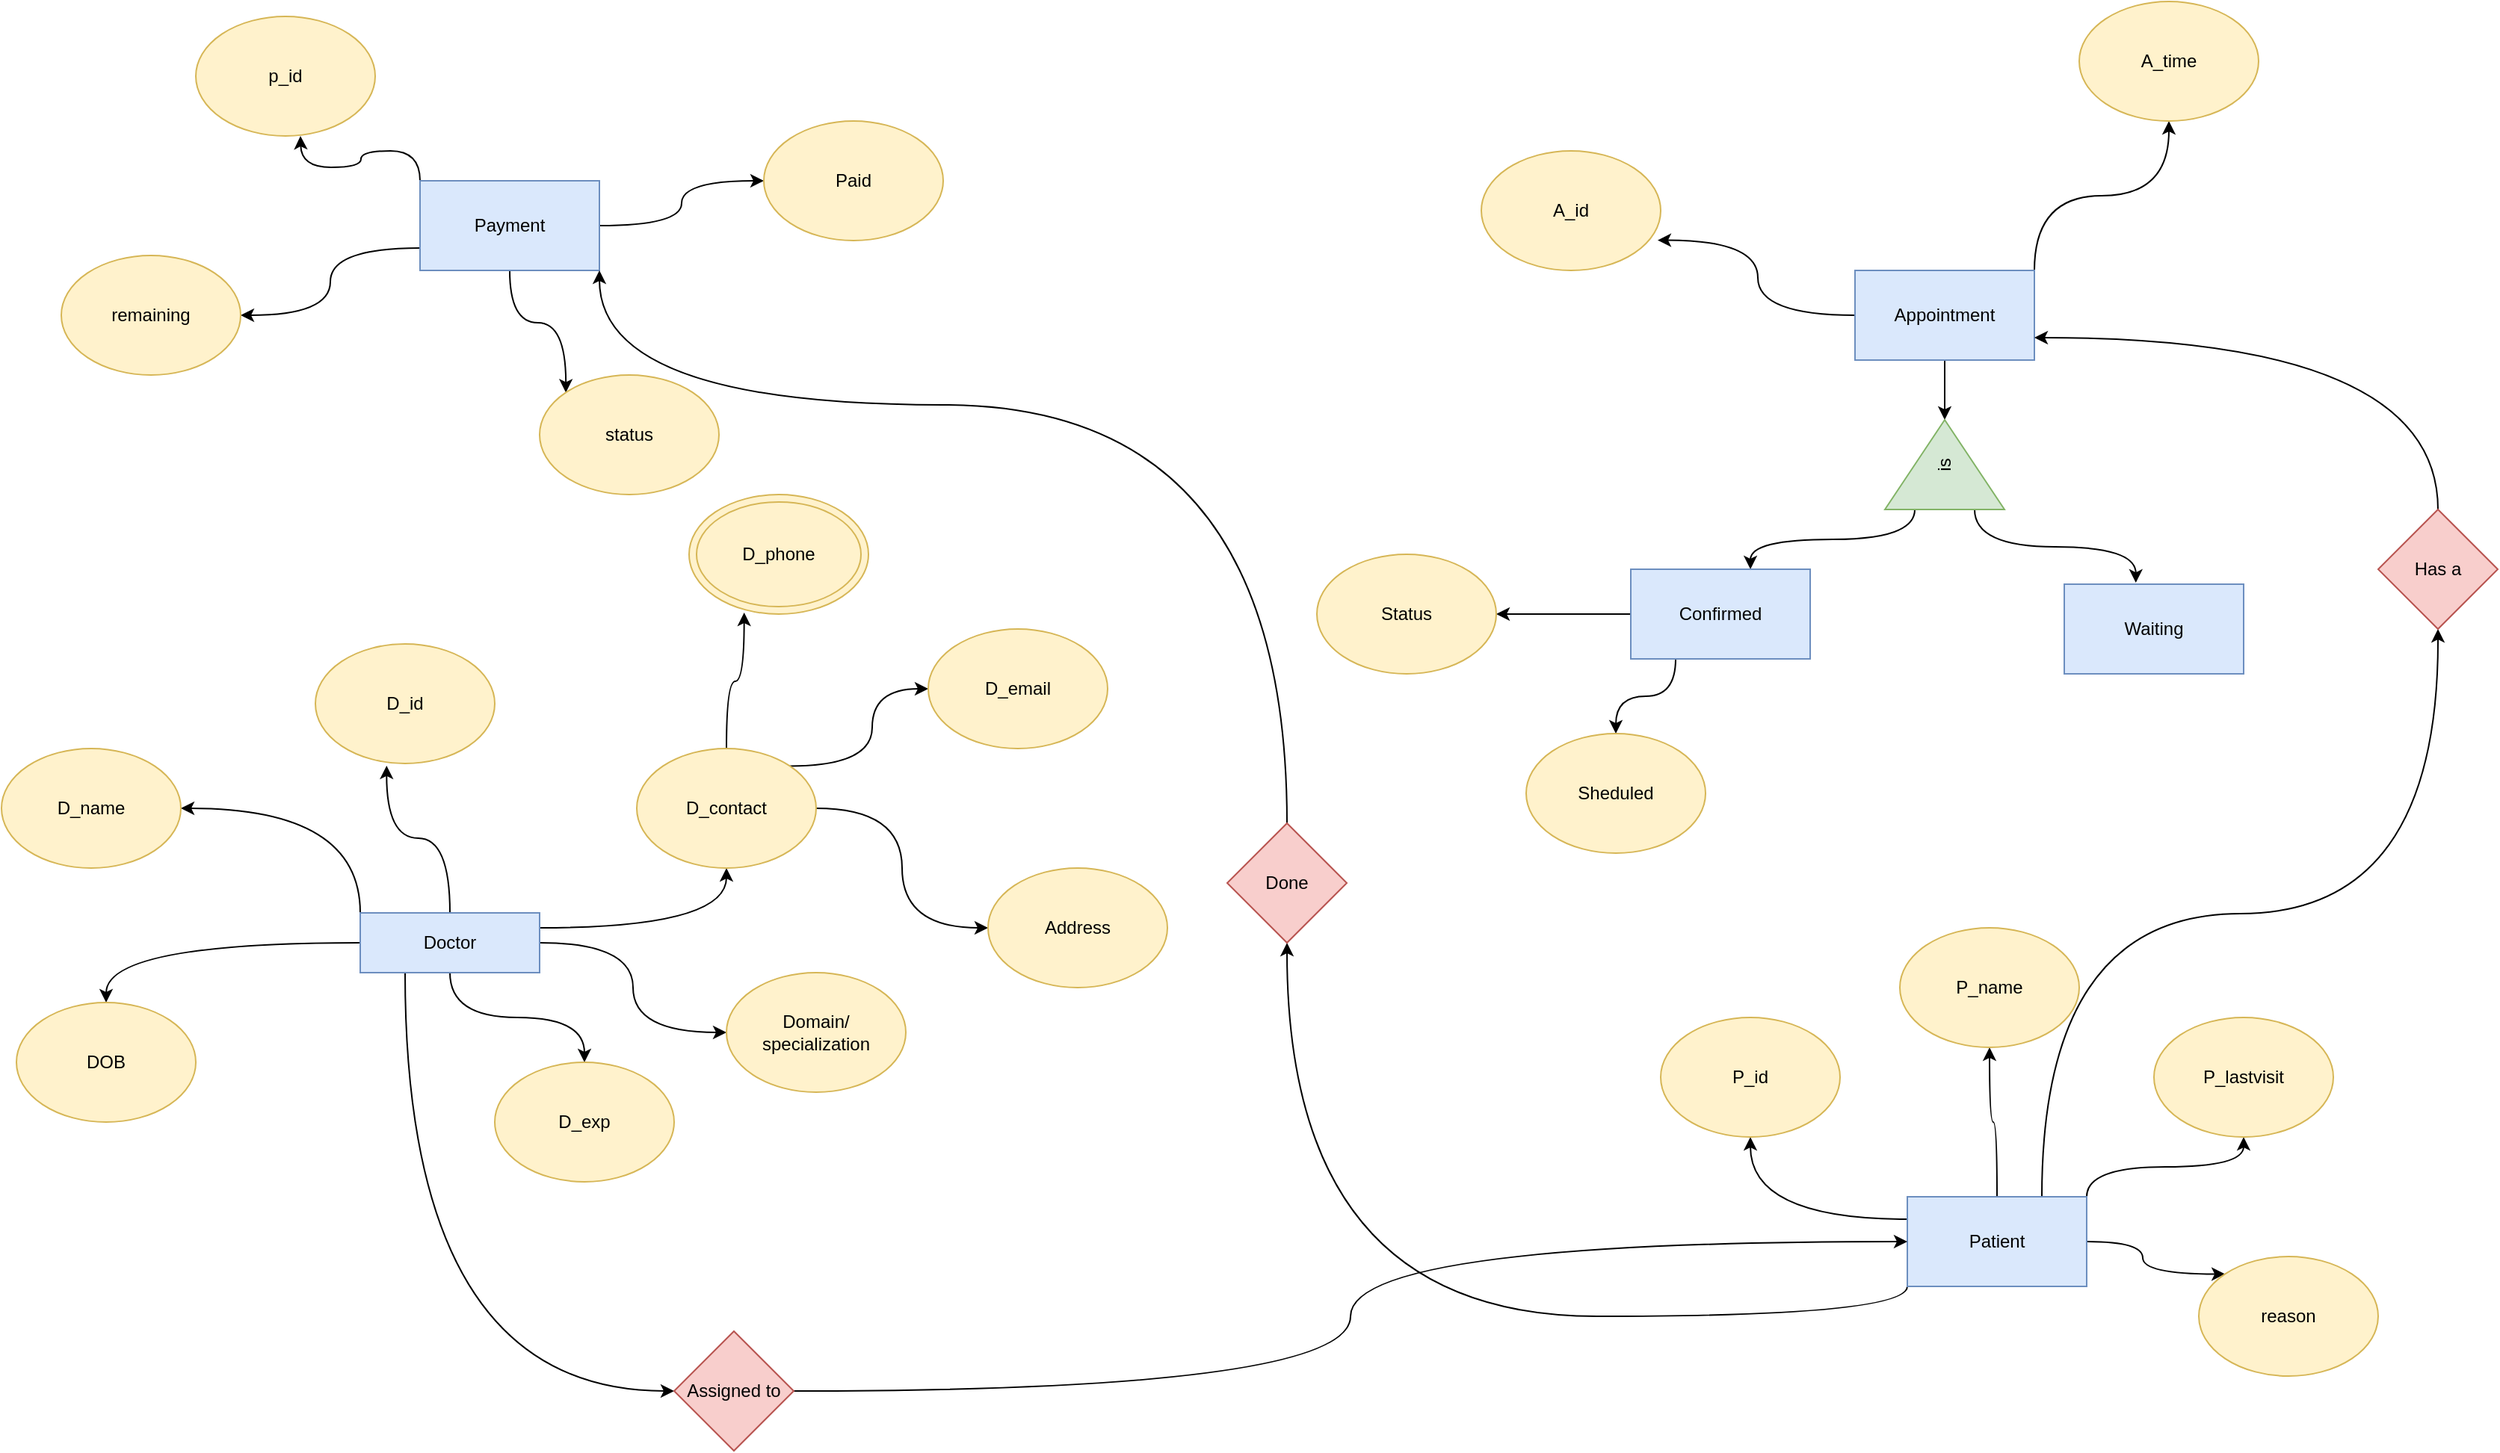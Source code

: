 <mxfile version="20.8.16" type="device"><diagram name="Page-1" id="znpesHBjdVIOOf1CKfk_"><mxGraphModel dx="3152" dy="2447" grid="1" gridSize="10" guides="1" tooltips="1" connect="1" arrows="1" fold="1" page="1" pageScale="1" pageWidth="850" pageHeight="1100" math="0" shadow="0"><root><mxCell id="0"/><mxCell id="1" parent="0"/><mxCell id="liSC0A2Pjnha23eygW6Z-14" style="edgeStyle=orthogonalEdgeStyle;curved=1;rounded=0;orthogonalLoop=1;jettySize=auto;html=1;exitX=0.5;exitY=0;exitDx=0;exitDy=0;entryX=0.397;entryY=1.018;entryDx=0;entryDy=0;entryPerimeter=0;" parent="1" source="liSC0A2Pjnha23eygW6Z-1" target="liSC0A2Pjnha23eygW6Z-3" edge="1"><mxGeometry relative="1" as="geometry"/></mxCell><mxCell id="liSC0A2Pjnha23eygW6Z-15" style="edgeStyle=orthogonalEdgeStyle;curved=1;rounded=0;orthogonalLoop=1;jettySize=auto;html=1;exitX=1;exitY=0.25;exitDx=0;exitDy=0;entryX=0.5;entryY=1;entryDx=0;entryDy=0;" parent="1" source="liSC0A2Pjnha23eygW6Z-1" target="liSC0A2Pjnha23eygW6Z-2" edge="1"><mxGeometry relative="1" as="geometry"/></mxCell><mxCell id="liSC0A2Pjnha23eygW6Z-19" style="edgeStyle=orthogonalEdgeStyle;curved=1;rounded=0;orthogonalLoop=1;jettySize=auto;html=1;exitX=0;exitY=0;exitDx=0;exitDy=0;entryX=1;entryY=0.5;entryDx=0;entryDy=0;" parent="1" source="liSC0A2Pjnha23eygW6Z-1" target="liSC0A2Pjnha23eygW6Z-4" edge="1"><mxGeometry relative="1" as="geometry"/></mxCell><mxCell id="liSC0A2Pjnha23eygW6Z-20" style="edgeStyle=orthogonalEdgeStyle;curved=1;rounded=0;orthogonalLoop=1;jettySize=auto;html=1;exitX=0;exitY=0.5;exitDx=0;exitDy=0;" parent="1" source="liSC0A2Pjnha23eygW6Z-1" target="liSC0A2Pjnha23eygW6Z-5" edge="1"><mxGeometry relative="1" as="geometry"/></mxCell><mxCell id="liSC0A2Pjnha23eygW6Z-21" style="edgeStyle=orthogonalEdgeStyle;curved=1;rounded=0;orthogonalLoop=1;jettySize=auto;html=1;exitX=0.5;exitY=1;exitDx=0;exitDy=0;" parent="1" source="liSC0A2Pjnha23eygW6Z-1" target="liSC0A2Pjnha23eygW6Z-6" edge="1"><mxGeometry relative="1" as="geometry"/></mxCell><mxCell id="liSC0A2Pjnha23eygW6Z-22" style="edgeStyle=orthogonalEdgeStyle;curved=1;rounded=0;orthogonalLoop=1;jettySize=auto;html=1;exitX=1;exitY=0.5;exitDx=0;exitDy=0;" parent="1" source="liSC0A2Pjnha23eygW6Z-1" target="liSC0A2Pjnha23eygW6Z-11" edge="1"><mxGeometry relative="1" as="geometry"/></mxCell><mxCell id="wFcoln-aKwvvUHzd13Xh-40" style="edgeStyle=orthogonalEdgeStyle;curved=1;rounded=0;orthogonalLoop=1;jettySize=auto;html=1;exitX=0.25;exitY=1;exitDx=0;exitDy=0;entryX=0;entryY=0.5;entryDx=0;entryDy=0;" parent="1" source="liSC0A2Pjnha23eygW6Z-1" target="wFcoln-aKwvvUHzd13Xh-39" edge="1"><mxGeometry relative="1" as="geometry"/></mxCell><mxCell id="liSC0A2Pjnha23eygW6Z-1" value="Doctor" style="rounded=0;whiteSpace=wrap;html=1;fillColor=#dae8fc;strokeColor=#6c8ebf;" parent="1" vertex="1"><mxGeometry x="180" y="150" width="120" height="40" as="geometry"/></mxCell><mxCell id="liSC0A2Pjnha23eygW6Z-16" style="edgeStyle=orthogonalEdgeStyle;curved=1;rounded=0;orthogonalLoop=1;jettySize=auto;html=1;exitX=0.5;exitY=0;exitDx=0;exitDy=0;entryX=0.307;entryY=0.988;entryDx=0;entryDy=0;entryPerimeter=0;" parent="1" source="liSC0A2Pjnha23eygW6Z-2" target="liSC0A2Pjnha23eygW6Z-7" edge="1"><mxGeometry relative="1" as="geometry"/></mxCell><mxCell id="liSC0A2Pjnha23eygW6Z-17" style="edgeStyle=orthogonalEdgeStyle;curved=1;rounded=0;orthogonalLoop=1;jettySize=auto;html=1;exitX=1;exitY=0;exitDx=0;exitDy=0;" parent="1" source="liSC0A2Pjnha23eygW6Z-2" target="liSC0A2Pjnha23eygW6Z-8" edge="1"><mxGeometry relative="1" as="geometry"/></mxCell><mxCell id="liSC0A2Pjnha23eygW6Z-18" style="edgeStyle=orthogonalEdgeStyle;curved=1;rounded=0;orthogonalLoop=1;jettySize=auto;html=1;exitX=1;exitY=0.5;exitDx=0;exitDy=0;" parent="1" source="liSC0A2Pjnha23eygW6Z-2" target="liSC0A2Pjnha23eygW6Z-9" edge="1"><mxGeometry relative="1" as="geometry"/></mxCell><mxCell id="liSC0A2Pjnha23eygW6Z-2" value="D_contact" style="ellipse;whiteSpace=wrap;html=1;fillColor=#fff2cc;strokeColor=#d6b656;" parent="1" vertex="1"><mxGeometry x="365" y="40" width="120" height="80" as="geometry"/></mxCell><mxCell id="liSC0A2Pjnha23eygW6Z-3" value="D_id" style="ellipse;whiteSpace=wrap;html=1;fillColor=#fff2cc;strokeColor=#d6b656;" parent="1" vertex="1"><mxGeometry x="150" y="-30" width="120" height="80" as="geometry"/></mxCell><mxCell id="liSC0A2Pjnha23eygW6Z-4" value="D_name" style="ellipse;whiteSpace=wrap;html=1;fillColor=#fff2cc;strokeColor=#d6b656;" parent="1" vertex="1"><mxGeometry x="-60" y="40" width="120" height="80" as="geometry"/></mxCell><mxCell id="liSC0A2Pjnha23eygW6Z-5" value="DOB" style="ellipse;whiteSpace=wrap;html=1;fillColor=#fff2cc;strokeColor=#d6b656;" parent="1" vertex="1"><mxGeometry x="-50" y="210" width="120" height="80" as="geometry"/></mxCell><mxCell id="liSC0A2Pjnha23eygW6Z-6" value="D_exp&lt;br&gt;" style="ellipse;whiteSpace=wrap;html=1;fillColor=#fff2cc;strokeColor=#d6b656;" parent="1" vertex="1"><mxGeometry x="270" y="250" width="120" height="80" as="geometry"/></mxCell><mxCell id="liSC0A2Pjnha23eygW6Z-7" value="" style="ellipse;whiteSpace=wrap;html=1;fillColor=#fff2cc;strokeColor=#d6b656;" parent="1" vertex="1"><mxGeometry x="400" y="-130" width="120" height="80" as="geometry"/></mxCell><mxCell id="liSC0A2Pjnha23eygW6Z-8" value="D_email" style="ellipse;whiteSpace=wrap;html=1;fillColor=#fff2cc;strokeColor=#d6b656;" parent="1" vertex="1"><mxGeometry x="560" y="-40" width="120" height="80" as="geometry"/></mxCell><mxCell id="liSC0A2Pjnha23eygW6Z-9" value="Address" style="ellipse;whiteSpace=wrap;html=1;fillColor=#fff2cc;strokeColor=#d6b656;" parent="1" vertex="1"><mxGeometry x="600" y="120" width="120" height="80" as="geometry"/></mxCell><mxCell id="liSC0A2Pjnha23eygW6Z-11" value="Domain/&lt;br&gt;specialization" style="ellipse;whiteSpace=wrap;html=1;fillColor=#fff2cc;strokeColor=#d6b656;" parent="1" vertex="1"><mxGeometry x="425" y="190" width="120" height="80" as="geometry"/></mxCell><mxCell id="liSC0A2Pjnha23eygW6Z-12" value="D_phone" style="ellipse;whiteSpace=wrap;html=1;fillColor=#fff2cc;strokeColor=#d6b656;" parent="1" vertex="1"><mxGeometry x="405" y="-125" width="110" height="70" as="geometry"/></mxCell><mxCell id="wFcoln-aKwvvUHzd13Xh-15" style="edgeStyle=orthogonalEdgeStyle;curved=1;rounded=0;orthogonalLoop=1;jettySize=auto;html=1;exitX=1;exitY=0;exitDx=0;exitDy=0;" parent="1" source="wFcoln-aKwvvUHzd13Xh-1" target="wFcoln-aKwvvUHzd13Xh-4" edge="1"><mxGeometry relative="1" as="geometry"/></mxCell><mxCell id="wFcoln-aKwvvUHzd13Xh-16" style="edgeStyle=orthogonalEdgeStyle;curved=1;rounded=0;orthogonalLoop=1;jettySize=auto;html=1;exitX=0;exitY=0.5;exitDx=0;exitDy=0;entryX=0.983;entryY=0.747;entryDx=0;entryDy=0;entryPerimeter=0;" parent="1" source="wFcoln-aKwvvUHzd13Xh-1" target="wFcoln-aKwvvUHzd13Xh-3" edge="1"><mxGeometry relative="1" as="geometry"/></mxCell><mxCell id="wFcoln-aKwvvUHzd13Xh-17" style="edgeStyle=orthogonalEdgeStyle;curved=1;rounded=0;orthogonalLoop=1;jettySize=auto;html=1;exitX=0.5;exitY=1;exitDx=0;exitDy=0;entryX=1;entryY=0.5;entryDx=0;entryDy=0;" parent="1" source="wFcoln-aKwvvUHzd13Xh-1" target="wFcoln-aKwvvUHzd13Xh-7" edge="1"><mxGeometry relative="1" as="geometry"/></mxCell><mxCell id="wFcoln-aKwvvUHzd13Xh-1" value="Appointment" style="rounded=0;whiteSpace=wrap;html=1;fillColor=#dae8fc;strokeColor=#6c8ebf;" parent="1" vertex="1"><mxGeometry x="1180" y="-280" width="120" height="60" as="geometry"/></mxCell><mxCell id="wFcoln-aKwvvUHzd13Xh-3" value="A_id" style="ellipse;whiteSpace=wrap;html=1;fillColor=#fff2cc;strokeColor=#d6b656;" parent="1" vertex="1"><mxGeometry x="930" y="-360" width="120" height="80" as="geometry"/></mxCell><mxCell id="wFcoln-aKwvvUHzd13Xh-4" value="A_time" style="ellipse;whiteSpace=wrap;html=1;fillColor=#fff2cc;strokeColor=#d6b656;" parent="1" vertex="1"><mxGeometry x="1330" y="-460" width="120" height="80" as="geometry"/></mxCell><mxCell id="wFcoln-aKwvvUHzd13Xh-18" style="edgeStyle=orthogonalEdgeStyle;curved=1;rounded=0;orthogonalLoop=1;jettySize=auto;html=1;exitX=0;exitY=0.25;exitDx=0;exitDy=0;entryX=0.667;entryY=0;entryDx=0;entryDy=0;entryPerimeter=0;" parent="1" source="wFcoln-aKwvvUHzd13Xh-7" target="wFcoln-aKwvvUHzd13Xh-8" edge="1"><mxGeometry relative="1" as="geometry"/></mxCell><mxCell id="wFcoln-aKwvvUHzd13Xh-19" style="edgeStyle=orthogonalEdgeStyle;curved=1;rounded=0;orthogonalLoop=1;jettySize=auto;html=1;exitX=0;exitY=0.75;exitDx=0;exitDy=0;entryX=0.399;entryY=-0.016;entryDx=0;entryDy=0;entryPerimeter=0;" parent="1" source="wFcoln-aKwvvUHzd13Xh-7" target="wFcoln-aKwvvUHzd13Xh-9" edge="1"><mxGeometry relative="1" as="geometry"/></mxCell><mxCell id="wFcoln-aKwvvUHzd13Xh-7" value="is" style="triangle;whiteSpace=wrap;html=1;rotation=-90;fillColor=#d5e8d4;strokeColor=#82b366;" parent="1" vertex="1"><mxGeometry x="1210" y="-190" width="60" height="80" as="geometry"/></mxCell><mxCell id="wFcoln-aKwvvUHzd13Xh-20" style="edgeStyle=orthogonalEdgeStyle;curved=1;rounded=0;orthogonalLoop=1;jettySize=auto;html=1;exitX=0;exitY=0.5;exitDx=0;exitDy=0;entryX=1;entryY=0.5;entryDx=0;entryDy=0;" parent="1" source="wFcoln-aKwvvUHzd13Xh-8" target="wFcoln-aKwvvUHzd13Xh-10" edge="1"><mxGeometry relative="1" as="geometry"/></mxCell><mxCell id="wFcoln-aKwvvUHzd13Xh-21" style="edgeStyle=orthogonalEdgeStyle;curved=1;rounded=0;orthogonalLoop=1;jettySize=auto;html=1;exitX=0.25;exitY=1;exitDx=0;exitDy=0;entryX=0.5;entryY=0;entryDx=0;entryDy=0;" parent="1" source="wFcoln-aKwvvUHzd13Xh-8" target="wFcoln-aKwvvUHzd13Xh-11" edge="1"><mxGeometry relative="1" as="geometry"/></mxCell><mxCell id="wFcoln-aKwvvUHzd13Xh-8" value="Confirmed" style="rounded=0;whiteSpace=wrap;html=1;fillColor=#dae8fc;strokeColor=#6c8ebf;" parent="1" vertex="1"><mxGeometry x="1030" y="-80" width="120" height="60" as="geometry"/></mxCell><mxCell id="wFcoln-aKwvvUHzd13Xh-9" value="Waiting" style="rounded=0;whiteSpace=wrap;html=1;fillColor=#dae8fc;strokeColor=#6c8ebf;" parent="1" vertex="1"><mxGeometry x="1320" y="-70" width="120" height="60" as="geometry"/></mxCell><mxCell id="wFcoln-aKwvvUHzd13Xh-10" value="Status" style="ellipse;whiteSpace=wrap;html=1;fillColor=#fff2cc;strokeColor=#d6b656;" parent="1" vertex="1"><mxGeometry x="820" y="-90" width="120" height="80" as="geometry"/></mxCell><mxCell id="wFcoln-aKwvvUHzd13Xh-11" value="Sheduled" style="ellipse;whiteSpace=wrap;html=1;fillColor=#fff2cc;strokeColor=#d6b656;" parent="1" vertex="1"><mxGeometry x="960" y="30" width="120" height="80" as="geometry"/></mxCell><mxCell id="wFcoln-aKwvvUHzd13Xh-30" style="edgeStyle=orthogonalEdgeStyle;curved=1;rounded=0;orthogonalLoop=1;jettySize=auto;html=1;exitX=0.5;exitY=0;exitDx=0;exitDy=0;" parent="1" source="wFcoln-aKwvvUHzd13Xh-22" target="wFcoln-aKwvvUHzd13Xh-24" edge="1"><mxGeometry relative="1" as="geometry"><mxPoint x="1240" y="250" as="targetPoint"/></mxGeometry></mxCell><mxCell id="wFcoln-aKwvvUHzd13Xh-31" style="edgeStyle=orthogonalEdgeStyle;curved=1;rounded=0;orthogonalLoop=1;jettySize=auto;html=1;exitX=1;exitY=0.5;exitDx=0;exitDy=0;entryX=0;entryY=0;entryDx=0;entryDy=0;" parent="1" source="wFcoln-aKwvvUHzd13Xh-22" target="wFcoln-aKwvvUHzd13Xh-29" edge="1"><mxGeometry relative="1" as="geometry"/></mxCell><mxCell id="wFcoln-aKwvvUHzd13Xh-32" style="edgeStyle=orthogonalEdgeStyle;curved=1;rounded=0;orthogonalLoop=1;jettySize=auto;html=1;exitX=0;exitY=0.25;exitDx=0;exitDy=0;" parent="1" source="wFcoln-aKwvvUHzd13Xh-22" target="wFcoln-aKwvvUHzd13Xh-23" edge="1"><mxGeometry relative="1" as="geometry"/></mxCell><mxCell id="wFcoln-aKwvvUHzd13Xh-35" style="edgeStyle=orthogonalEdgeStyle;curved=1;rounded=0;orthogonalLoop=1;jettySize=auto;html=1;exitX=1;exitY=0;exitDx=0;exitDy=0;" parent="1" source="wFcoln-aKwvvUHzd13Xh-22" target="wFcoln-aKwvvUHzd13Xh-25" edge="1"><mxGeometry relative="1" as="geometry"/></mxCell><mxCell id="wFcoln-aKwvvUHzd13Xh-36" style="edgeStyle=orthogonalEdgeStyle;curved=1;rounded=0;orthogonalLoop=1;jettySize=auto;html=1;exitX=0.75;exitY=0;exitDx=0;exitDy=0;" parent="1" source="wFcoln-aKwvvUHzd13Xh-22" edge="1"><mxGeometry relative="1" as="geometry"><mxPoint x="1570" y="-40" as="targetPoint"/></mxGeometry></mxCell><mxCell id="wFcoln-aKwvvUHzd13Xh-53" style="edgeStyle=orthogonalEdgeStyle;curved=1;rounded=0;orthogonalLoop=1;jettySize=auto;html=1;exitX=0;exitY=1;exitDx=0;exitDy=0;entryX=0.5;entryY=1;entryDx=0;entryDy=0;" parent="1" source="wFcoln-aKwvvUHzd13Xh-22" target="wFcoln-aKwvvUHzd13Xh-52" edge="1"><mxGeometry relative="1" as="geometry"/></mxCell><mxCell id="wFcoln-aKwvvUHzd13Xh-22" value="Patient" style="rounded=0;whiteSpace=wrap;html=1;fillColor=#dae8fc;strokeColor=#6c8ebf;" parent="1" vertex="1"><mxGeometry x="1215" y="340" width="120" height="60" as="geometry"/></mxCell><mxCell id="wFcoln-aKwvvUHzd13Xh-23" value="P_id" style="ellipse;whiteSpace=wrap;html=1;fillColor=#fff2cc;strokeColor=#d6b656;" parent="1" vertex="1"><mxGeometry x="1050" y="220" width="120" height="80" as="geometry"/></mxCell><mxCell id="wFcoln-aKwvvUHzd13Xh-24" value="P_name" style="ellipse;whiteSpace=wrap;html=1;fillColor=#fff2cc;strokeColor=#d6b656;" parent="1" vertex="1"><mxGeometry x="1210" y="160" width="120" height="80" as="geometry"/></mxCell><mxCell id="wFcoln-aKwvvUHzd13Xh-25" value="P_lastvisit" style="ellipse;whiteSpace=wrap;html=1;fillColor=#fff2cc;strokeColor=#d6b656;" parent="1" vertex="1"><mxGeometry x="1380" y="220" width="120" height="80" as="geometry"/></mxCell><mxCell id="wFcoln-aKwvvUHzd13Xh-29" value="reason" style="ellipse;whiteSpace=wrap;html=1;fillColor=#fff2cc;strokeColor=#d6b656;" parent="1" vertex="1"><mxGeometry x="1410" y="380" width="120" height="80" as="geometry"/></mxCell><mxCell id="wFcoln-aKwvvUHzd13Xh-38" style="edgeStyle=orthogonalEdgeStyle;curved=1;rounded=0;orthogonalLoop=1;jettySize=auto;html=1;exitX=0.5;exitY=0;exitDx=0;exitDy=0;entryX=1;entryY=0.75;entryDx=0;entryDy=0;" parent="1" source="wFcoln-aKwvvUHzd13Xh-37" target="wFcoln-aKwvvUHzd13Xh-1" edge="1"><mxGeometry relative="1" as="geometry"/></mxCell><mxCell id="wFcoln-aKwvvUHzd13Xh-37" value="Has a" style="rhombus;whiteSpace=wrap;html=1;fillColor=#f8cecc;strokeColor=#b85450;" parent="1" vertex="1"><mxGeometry x="1530" y="-120" width="80" height="80" as="geometry"/></mxCell><mxCell id="wFcoln-aKwvvUHzd13Xh-41" style="edgeStyle=orthogonalEdgeStyle;curved=1;rounded=0;orthogonalLoop=1;jettySize=auto;html=1;exitX=1;exitY=0.5;exitDx=0;exitDy=0;entryX=0;entryY=0.5;entryDx=0;entryDy=0;" parent="1" source="wFcoln-aKwvvUHzd13Xh-39" target="wFcoln-aKwvvUHzd13Xh-22" edge="1"><mxGeometry relative="1" as="geometry"/></mxCell><mxCell id="wFcoln-aKwvvUHzd13Xh-39" value="Assigned to" style="rhombus;whiteSpace=wrap;html=1;fillColor=#f8cecc;strokeColor=#b85450;" parent="1" vertex="1"><mxGeometry x="390" y="430" width="80" height="80" as="geometry"/></mxCell><mxCell id="wFcoln-aKwvvUHzd13Xh-48" style="edgeStyle=orthogonalEdgeStyle;curved=1;rounded=0;orthogonalLoop=1;jettySize=auto;html=1;exitX=0;exitY=0;exitDx=0;exitDy=0;" parent="1" source="wFcoln-aKwvvUHzd13Xh-42" edge="1"><mxGeometry relative="1" as="geometry"><mxPoint x="140" y="-370" as="targetPoint"/></mxGeometry></mxCell><mxCell id="wFcoln-aKwvvUHzd13Xh-49" style="edgeStyle=orthogonalEdgeStyle;curved=1;rounded=0;orthogonalLoop=1;jettySize=auto;html=1;exitX=0;exitY=0.75;exitDx=0;exitDy=0;entryX=1;entryY=0.5;entryDx=0;entryDy=0;" parent="1" source="wFcoln-aKwvvUHzd13Xh-42" target="wFcoln-aKwvvUHzd13Xh-46" edge="1"><mxGeometry relative="1" as="geometry"/></mxCell><mxCell id="wFcoln-aKwvvUHzd13Xh-50" style="edgeStyle=orthogonalEdgeStyle;curved=1;rounded=0;orthogonalLoop=1;jettySize=auto;html=1;exitX=0.5;exitY=1;exitDx=0;exitDy=0;entryX=0;entryY=0;entryDx=0;entryDy=0;" parent="1" source="wFcoln-aKwvvUHzd13Xh-42" target="wFcoln-aKwvvUHzd13Xh-47" edge="1"><mxGeometry relative="1" as="geometry"/></mxCell><mxCell id="wFcoln-aKwvvUHzd13Xh-51" style="edgeStyle=orthogonalEdgeStyle;curved=1;rounded=0;orthogonalLoop=1;jettySize=auto;html=1;exitX=1;exitY=0.5;exitDx=0;exitDy=0;" parent="1" source="wFcoln-aKwvvUHzd13Xh-42" target="wFcoln-aKwvvUHzd13Xh-45" edge="1"><mxGeometry relative="1" as="geometry"/></mxCell><mxCell id="wFcoln-aKwvvUHzd13Xh-42" value="Payment" style="rounded=0;whiteSpace=wrap;html=1;fillColor=#dae8fc;strokeColor=#6c8ebf;" parent="1" vertex="1"><mxGeometry x="220" y="-340" width="120" height="60" as="geometry"/></mxCell><mxCell id="wFcoln-aKwvvUHzd13Xh-43" value="p_id" style="ellipse;whiteSpace=wrap;html=1;fillColor=#fff2cc;strokeColor=#d6b656;" parent="1" vertex="1"><mxGeometry x="70" y="-450" width="120" height="80" as="geometry"/></mxCell><mxCell id="wFcoln-aKwvvUHzd13Xh-45" value="Paid" style="ellipse;whiteSpace=wrap;html=1;fillColor=#fff2cc;strokeColor=#d6b656;" parent="1" vertex="1"><mxGeometry x="450" y="-380" width="120" height="80" as="geometry"/></mxCell><mxCell id="wFcoln-aKwvvUHzd13Xh-46" value="remaining" style="ellipse;whiteSpace=wrap;html=1;fillColor=#fff2cc;strokeColor=#d6b656;" parent="1" vertex="1"><mxGeometry x="-20" y="-290" width="120" height="80" as="geometry"/></mxCell><mxCell id="wFcoln-aKwvvUHzd13Xh-47" value="status" style="ellipse;whiteSpace=wrap;html=1;fillColor=#fff2cc;strokeColor=#d6b656;" parent="1" vertex="1"><mxGeometry x="300" y="-210" width="120" height="80" as="geometry"/></mxCell><mxCell id="wFcoln-aKwvvUHzd13Xh-54" style="edgeStyle=orthogonalEdgeStyle;curved=1;rounded=0;orthogonalLoop=1;jettySize=auto;html=1;exitX=0.5;exitY=0;exitDx=0;exitDy=0;entryX=1;entryY=1;entryDx=0;entryDy=0;" parent="1" source="wFcoln-aKwvvUHzd13Xh-52" target="wFcoln-aKwvvUHzd13Xh-42" edge="1"><mxGeometry relative="1" as="geometry"><Array as="points"><mxPoint x="800" y="-190"/><mxPoint x="340" y="-190"/></Array></mxGeometry></mxCell><mxCell id="wFcoln-aKwvvUHzd13Xh-52" value="Done" style="rhombus;whiteSpace=wrap;html=1;fillColor=#f8cecc;strokeColor=#b85450;" parent="1" vertex="1"><mxGeometry x="760" y="90" width="80" height="80" as="geometry"/></mxCell></root></mxGraphModel></diagram></mxfile>